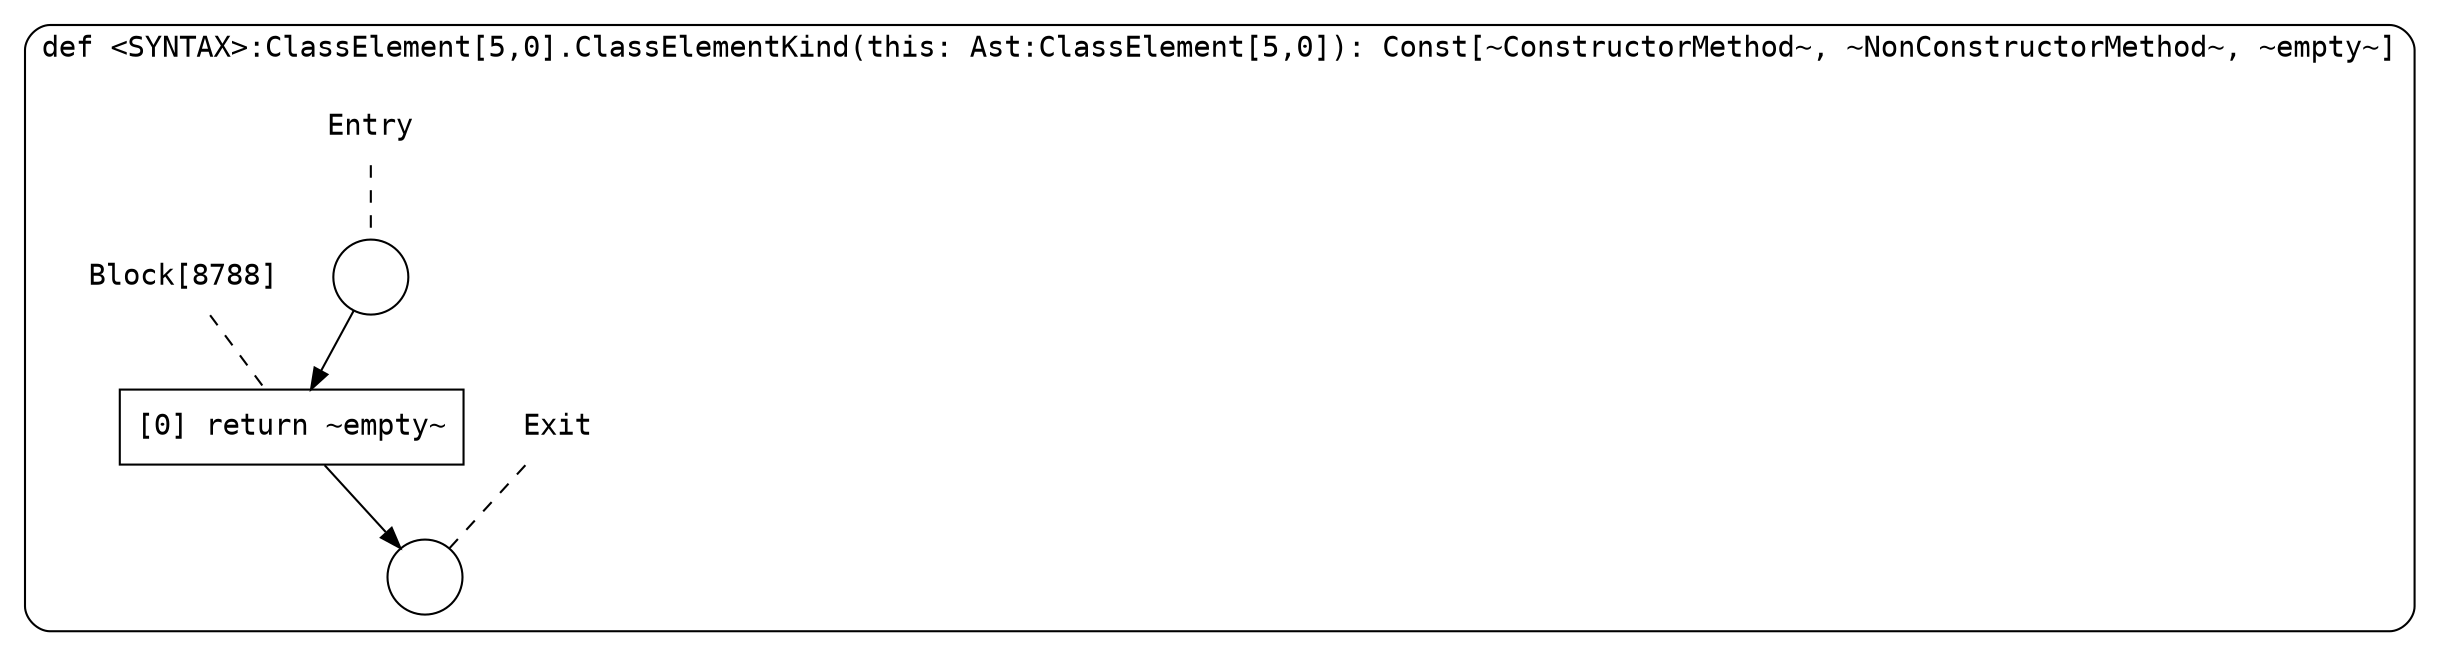 digraph {
  graph [fontname = "Consolas"]
  node [fontname = "Consolas"]
  edge [fontname = "Consolas"]
  subgraph cluster1622 {
    label = "def <SYNTAX>:ClassElement[5,0].ClassElementKind(this: Ast:ClassElement[5,0]): Const[~ConstructorMethod~, ~NonConstructorMethod~, ~empty~]"
    style = rounded
    cluster1622_entry_name [shape=none, label=<<font color="black">Entry</font>>]
    cluster1622_entry_name -> cluster1622_entry [arrowhead=none, color="black", style=dashed]
    cluster1622_entry [shape=circle label=" " color="black" fillcolor="white" style=filled]
    cluster1622_entry -> node8788 [color="black"]
    cluster1622_exit_name [shape=none, label=<<font color="black">Exit</font>>]
    cluster1622_exit_name -> cluster1622_exit [arrowhead=none, color="black", style=dashed]
    cluster1622_exit [shape=circle label=" " color="black" fillcolor="white" style=filled]
    node8788_name [shape=none, label=<<font color="black">Block[8788]</font>>]
    node8788_name -> node8788 [arrowhead=none, color="black", style=dashed]
    node8788 [shape=box, label=<<font color="black">[0] return ~empty~<BR ALIGN="LEFT"/></font>> color="black" fillcolor="white", style=filled]
    node8788 -> cluster1622_exit [color="black"]
  }
}